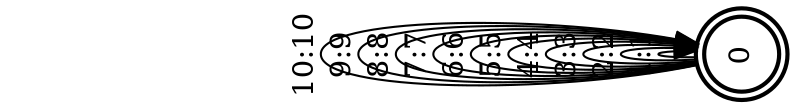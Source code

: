 digraph FST {
rankdir = LR;
size = "8.5,11";
center = 1;
orientation = Landscape;
ranksep = "0.4";
nodesep = "0.25";
0 [label = "0", shape = doublecircle, style = bold, fontsize = 14]
	0 -> 0 [label = "1:1", fontsize = 14];
	0 -> 0 [label = "2:2", fontsize = 14];
	0 -> 0 [label = "3:3", fontsize = 14];
	0 -> 0 [label = "4:4", fontsize = 14];
	0 -> 0 [label = "5:5", fontsize = 14];
	0 -> 0 [label = "6:6", fontsize = 14];
	0 -> 0 [label = "7:7", fontsize = 14];
	0 -> 0 [label = "8:8", fontsize = 14];
	0 -> 0 [label = "9:9", fontsize = 14];
	0 -> 0 [label = "10:10", fontsize = 14];
}
